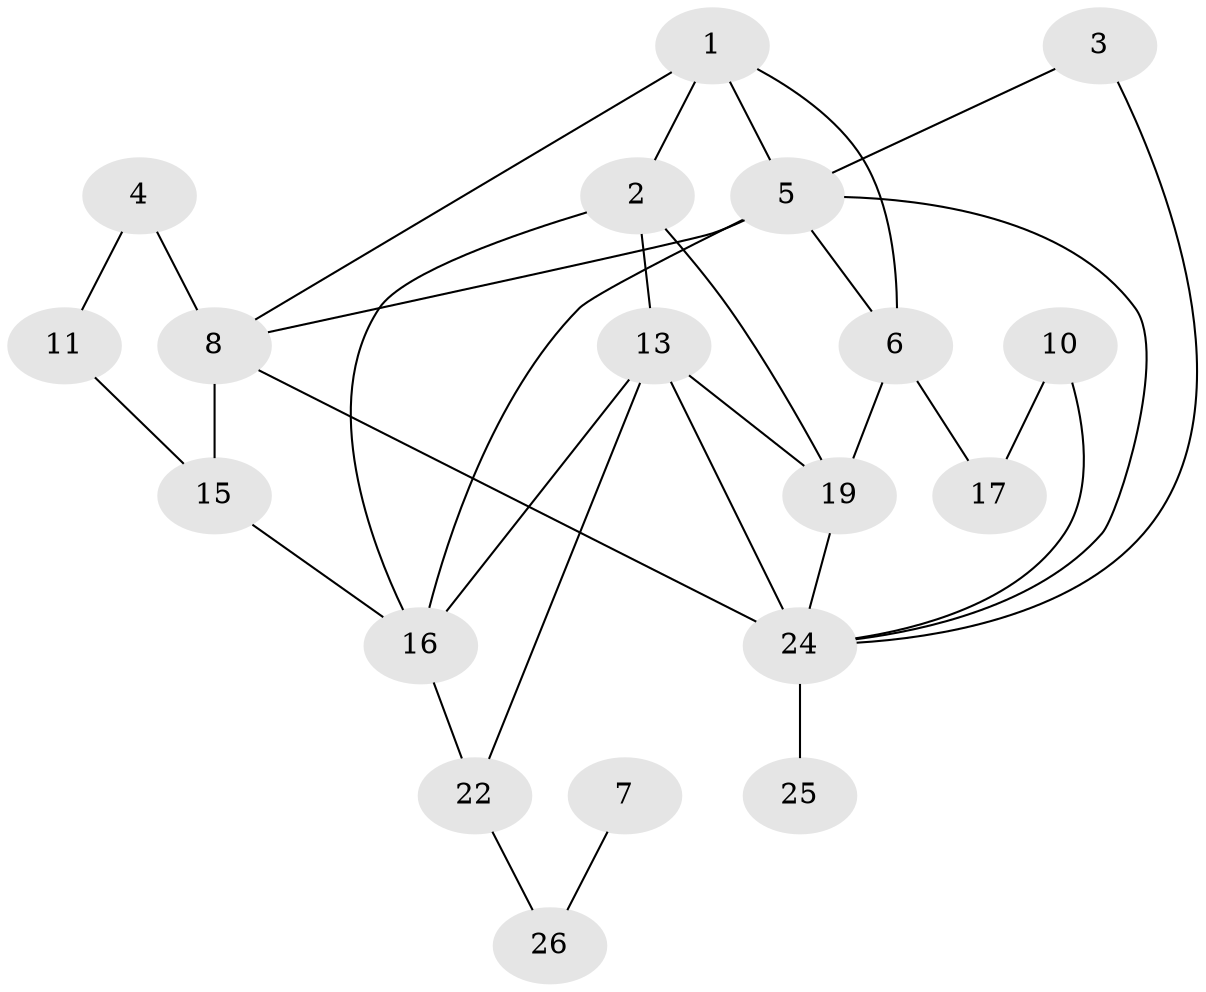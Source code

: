 // original degree distribution, {3: 0.35294117647058826, 2: 0.2549019607843137, 1: 0.11764705882352941, 0: 0.11764705882352941, 4: 0.0784313725490196, 6: 0.0392156862745098, 5: 0.0392156862745098}
// Generated by graph-tools (version 1.1) at 2025/33/03/09/25 02:33:48]
// undirected, 19 vertices, 32 edges
graph export_dot {
graph [start="1"]
  node [color=gray90,style=filled];
  1;
  2;
  3;
  4;
  5;
  6;
  7;
  8;
  10;
  11;
  13;
  15;
  16;
  17;
  19;
  22;
  24;
  25;
  26;
  1 -- 2 [weight=1.0];
  1 -- 5 [weight=1.0];
  1 -- 6 [weight=1.0];
  1 -- 8 [weight=1.0];
  2 -- 13 [weight=1.0];
  2 -- 16 [weight=1.0];
  2 -- 19 [weight=1.0];
  3 -- 5 [weight=1.0];
  3 -- 24 [weight=1.0];
  4 -- 8 [weight=1.0];
  4 -- 11 [weight=1.0];
  5 -- 6 [weight=1.0];
  5 -- 8 [weight=1.0];
  5 -- 16 [weight=1.0];
  5 -- 24 [weight=1.0];
  6 -- 17 [weight=1.0];
  6 -- 19 [weight=1.0];
  7 -- 26 [weight=1.0];
  8 -- 15 [weight=2.0];
  8 -- 24 [weight=1.0];
  10 -- 17 [weight=1.0];
  10 -- 24 [weight=1.0];
  11 -- 15 [weight=1.0];
  13 -- 16 [weight=2.0];
  13 -- 19 [weight=1.0];
  13 -- 22 [weight=1.0];
  13 -- 24 [weight=3.0];
  15 -- 16 [weight=1.0];
  16 -- 22 [weight=1.0];
  19 -- 24 [weight=1.0];
  22 -- 26 [weight=1.0];
  24 -- 25 [weight=1.0];
}
